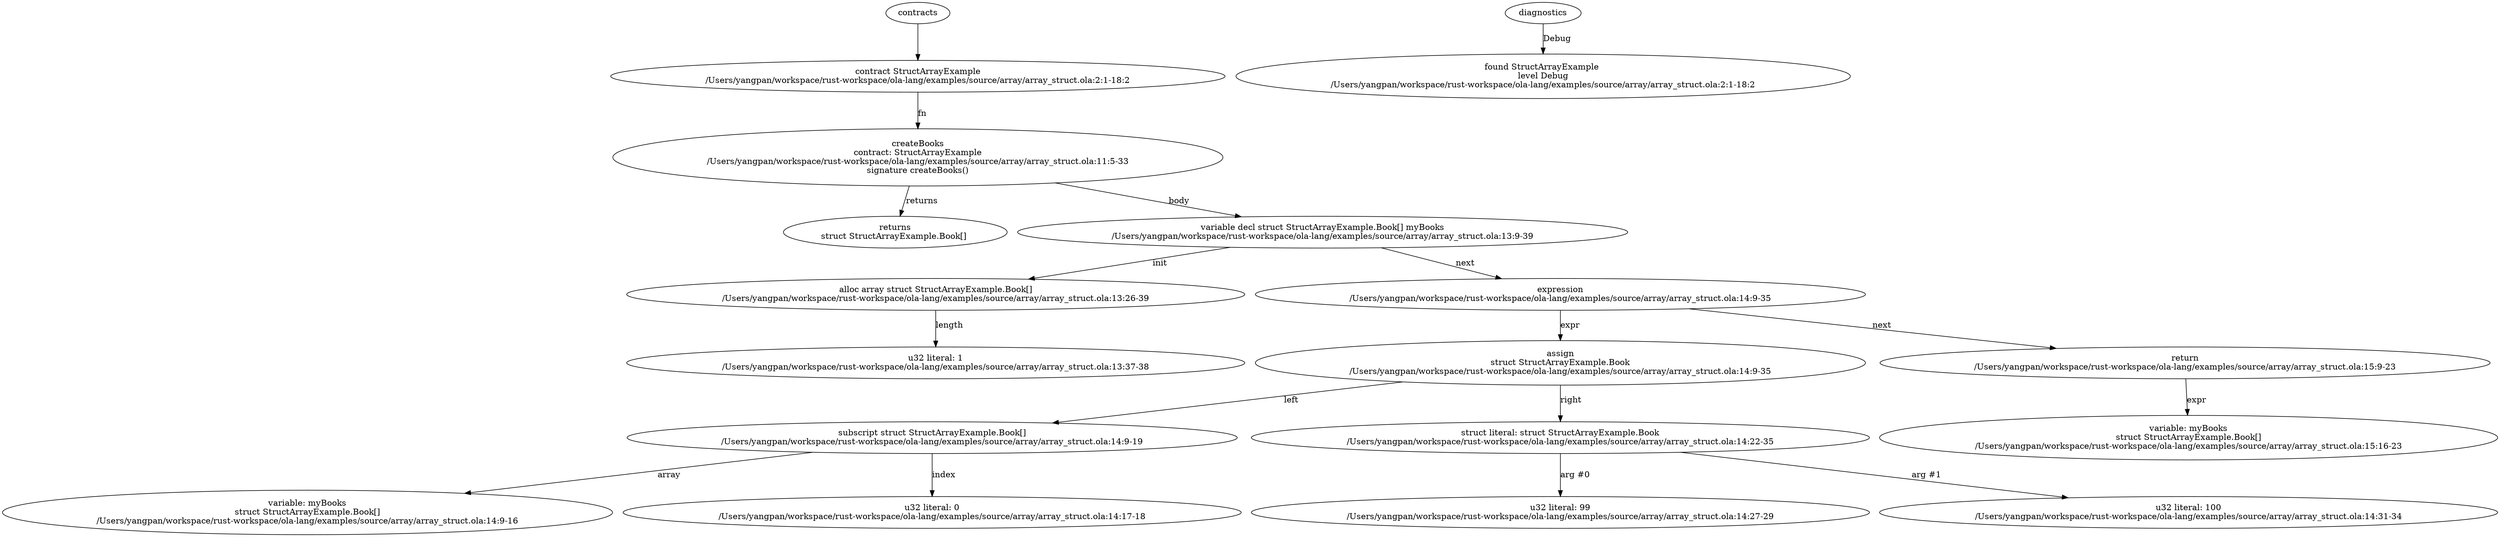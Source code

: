 strict digraph "/Users/yangpan/workspace/rust-workspace/ola-lang/examples/source/array/array_struct.ola" {
	contract [label="contract StructArrayExample\n/Users/yangpan/workspace/rust-workspace/ola-lang/examples/source/array/array_struct.ola:2:1-18:2"]
	createBooks [label="createBooks\ncontract: StructArrayExample\n/Users/yangpan/workspace/rust-workspace/ola-lang/examples/source/array/array_struct.ola:11:5-33\nsignature createBooks()"]
	returns [label="returns\nstruct StructArrayExample.Book[] "]
	var_decl [label="variable decl struct StructArrayExample.Book[] myBooks\n/Users/yangpan/workspace/rust-workspace/ola-lang/examples/source/array/array_struct.ola:13:9-39"]
	alloc_array [label="alloc array struct StructArrayExample.Book[]\n/Users/yangpan/workspace/rust-workspace/ola-lang/examples/source/array/array_struct.ola:13:26-39"]
	number_literal [label="u32 literal: 1\n/Users/yangpan/workspace/rust-workspace/ola-lang/examples/source/array/array_struct.ola:13:37-38"]
	expr [label="expression\n/Users/yangpan/workspace/rust-workspace/ola-lang/examples/source/array/array_struct.ola:14:9-35"]
	assign [label="assign\nstruct StructArrayExample.Book\n/Users/yangpan/workspace/rust-workspace/ola-lang/examples/source/array/array_struct.ola:14:9-35"]
	subscript [label="subscript struct StructArrayExample.Book[]\n/Users/yangpan/workspace/rust-workspace/ola-lang/examples/source/array/array_struct.ola:14:9-19"]
	variable [label="variable: myBooks\nstruct StructArrayExample.Book[]\n/Users/yangpan/workspace/rust-workspace/ola-lang/examples/source/array/array_struct.ola:14:9-16"]
	number_literal_11 [label="u32 literal: 0\n/Users/yangpan/workspace/rust-workspace/ola-lang/examples/source/array/array_struct.ola:14:17-18"]
	struct_literal [label="struct literal: struct StructArrayExample.Book\n/Users/yangpan/workspace/rust-workspace/ola-lang/examples/source/array/array_struct.ola:14:22-35"]
	number_literal_13 [label="u32 literal: 99\n/Users/yangpan/workspace/rust-workspace/ola-lang/examples/source/array/array_struct.ola:14:27-29"]
	number_literal_14 [label="u32 literal: 100\n/Users/yangpan/workspace/rust-workspace/ola-lang/examples/source/array/array_struct.ola:14:31-34"]
	return [label="return\n/Users/yangpan/workspace/rust-workspace/ola-lang/examples/source/array/array_struct.ola:15:9-23"]
	variable_16 [label="variable: myBooks\nstruct StructArrayExample.Book[]\n/Users/yangpan/workspace/rust-workspace/ola-lang/examples/source/array/array_struct.ola:15:16-23"]
	diagnostic [label="found StructArrayExample \nlevel Debug\n/Users/yangpan/workspace/rust-workspace/ola-lang/examples/source/array/array_struct.ola:2:1-18:2"]
	contracts -> contract
	contract -> createBooks [label="fn"]
	createBooks -> returns [label="returns"]
	createBooks -> var_decl [label="body"]
	var_decl -> alloc_array [label="init"]
	alloc_array -> number_literal [label="length"]
	var_decl -> expr [label="next"]
	expr -> assign [label="expr"]
	assign -> subscript [label="left"]
	subscript -> variable [label="array"]
	subscript -> number_literal_11 [label="index"]
	assign -> struct_literal [label="right"]
	struct_literal -> number_literal_13 [label="arg #0"]
	struct_literal -> number_literal_14 [label="arg #1"]
	expr -> return [label="next"]
	return -> variable_16 [label="expr"]
	diagnostics -> diagnostic [label="Debug"]
}
